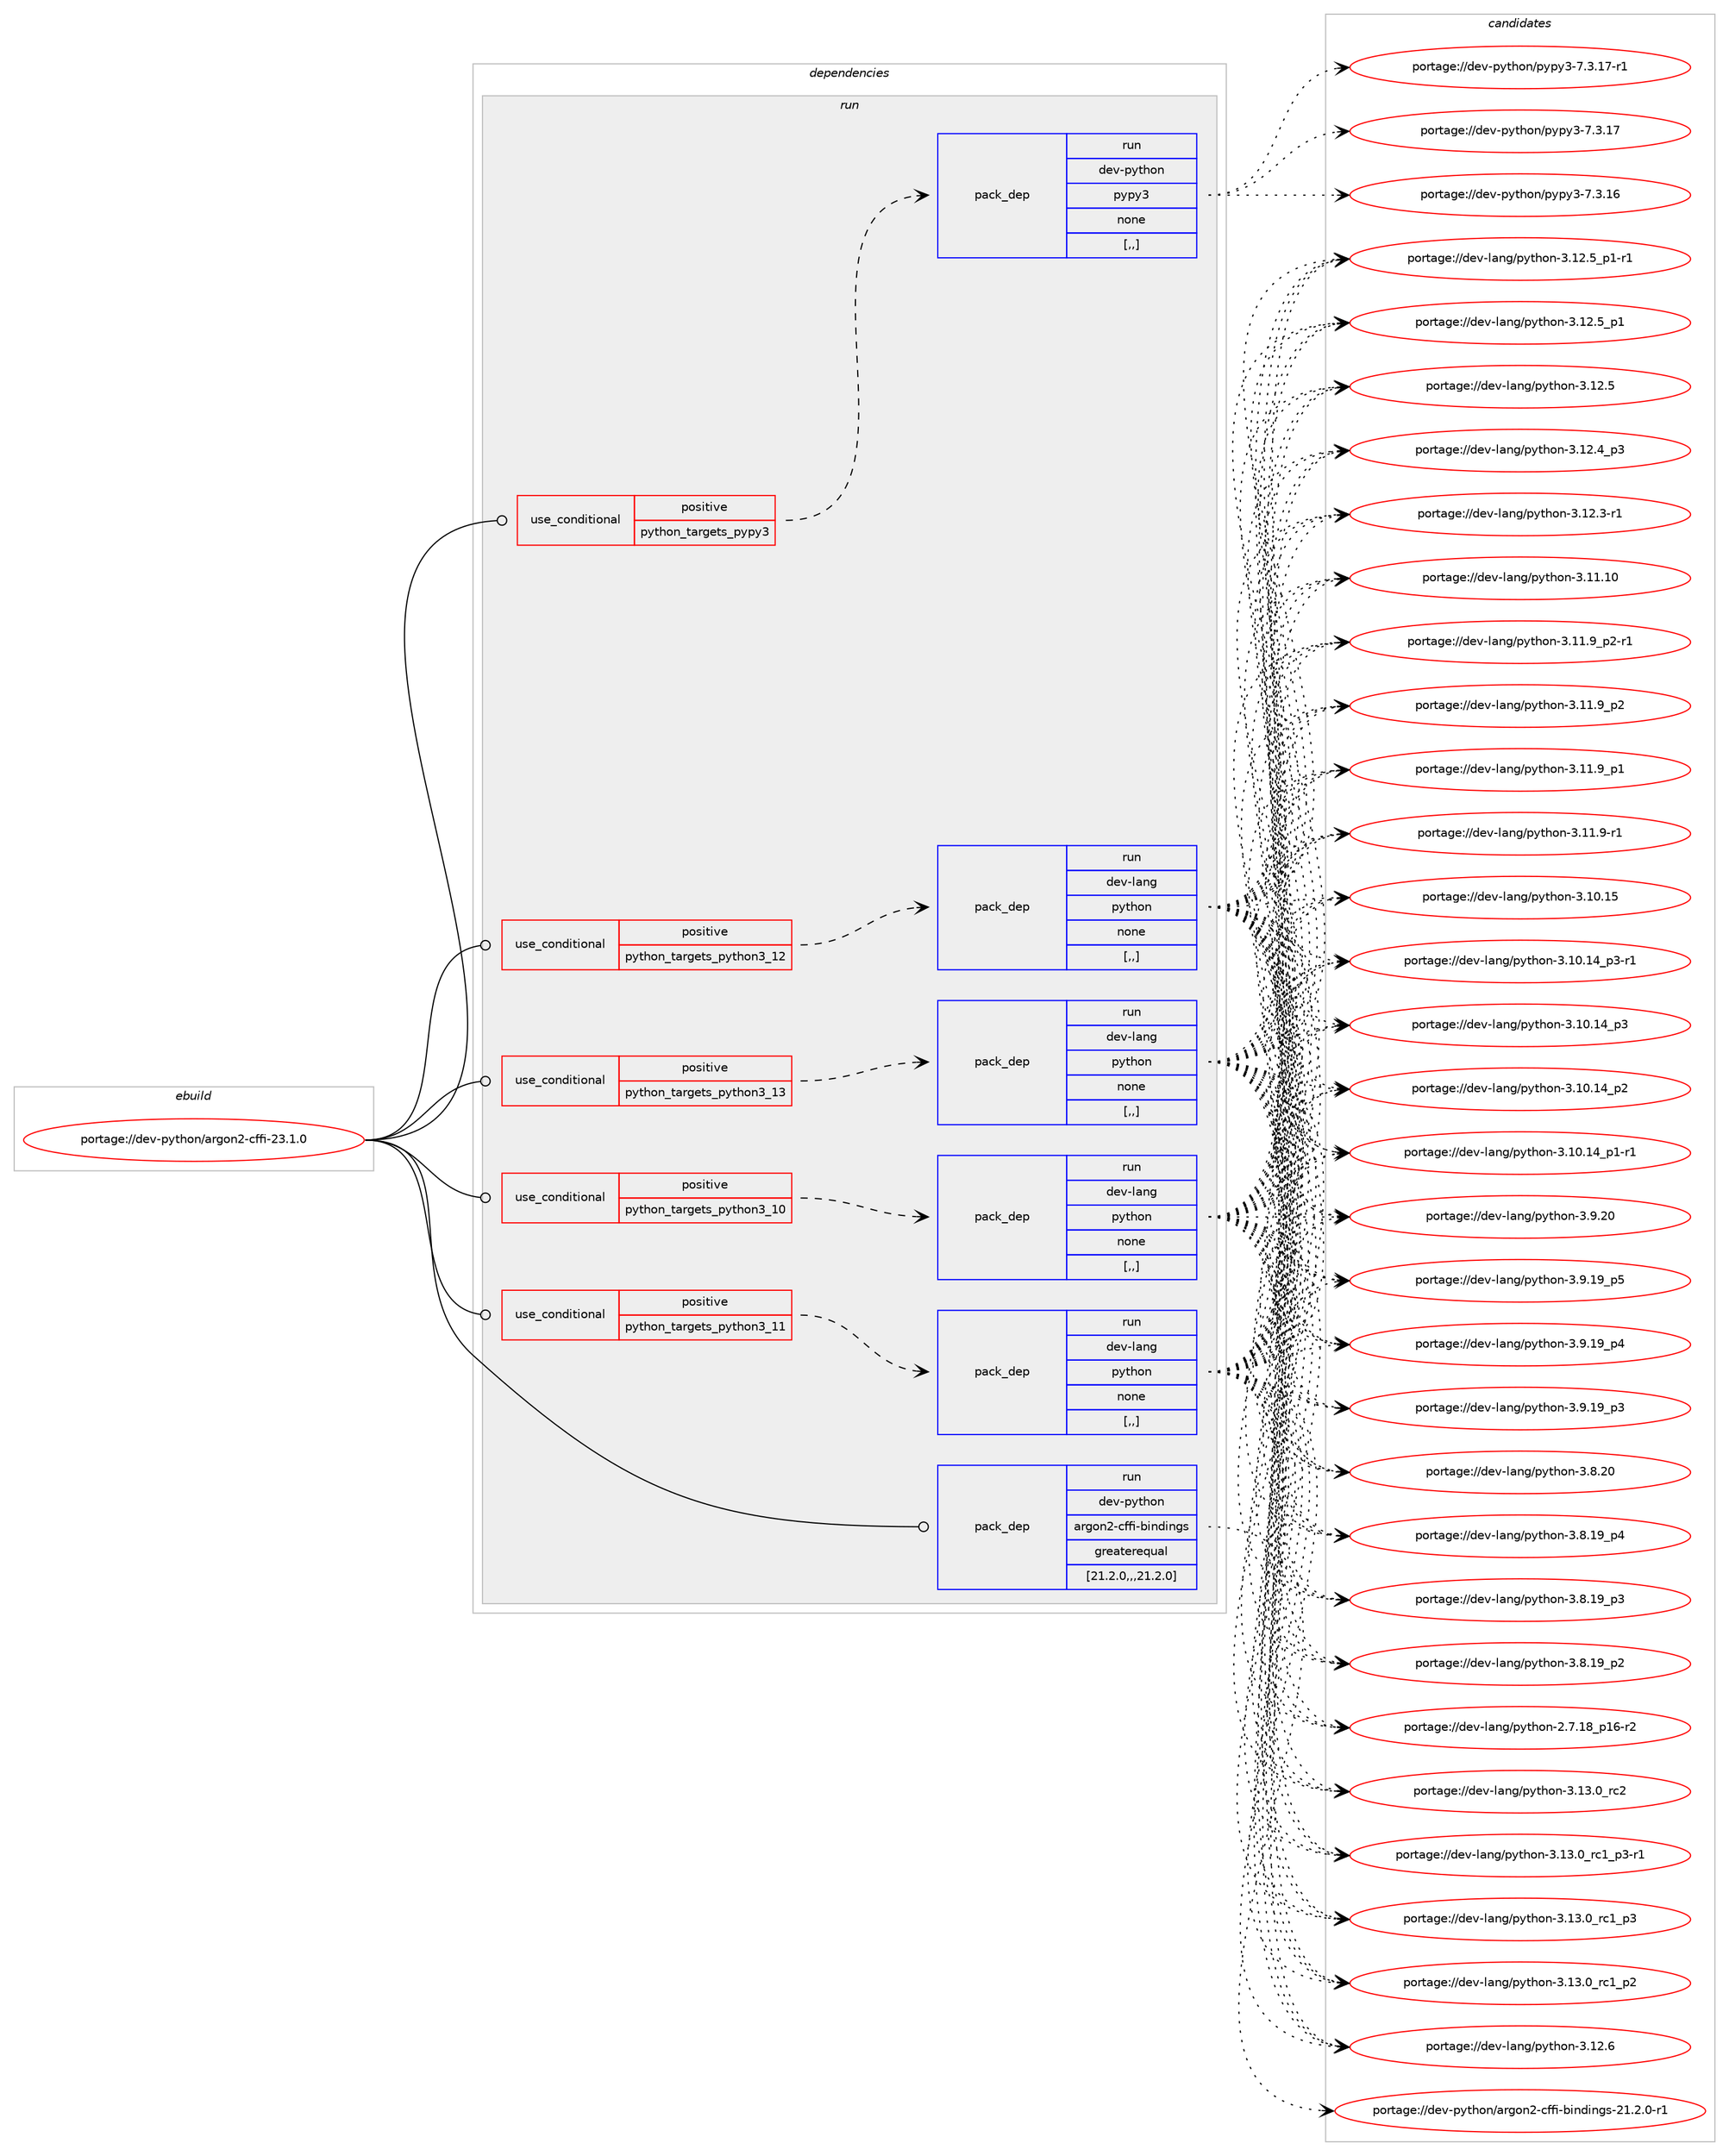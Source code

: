 digraph prolog {

# *************
# Graph options
# *************

newrank=true;
concentrate=true;
compound=true;
graph [rankdir=LR,fontname=Helvetica,fontsize=10,ranksep=1.5];#, ranksep=2.5, nodesep=0.2];
edge  [arrowhead=vee];
node  [fontname=Helvetica,fontsize=10];

# **********
# The ebuild
# **********

subgraph cluster_leftcol {
color=gray;
label=<<i>ebuild</i>>;
id [label="portage://dev-python/argon2-cffi-23.1.0", color=red, width=4, href="../dev-python/argon2-cffi-23.1.0.svg"];
}

# ****************
# The dependencies
# ****************

subgraph cluster_midcol {
color=gray;
label=<<i>dependencies</i>>;
subgraph cluster_compile {
fillcolor="#eeeeee";
style=filled;
label=<<i>compile</i>>;
}
subgraph cluster_compileandrun {
fillcolor="#eeeeee";
style=filled;
label=<<i>compile and run</i>>;
}
subgraph cluster_run {
fillcolor="#eeeeee";
style=filled;
label=<<i>run</i>>;
subgraph cond161227 {
dependency636284 [label=<<TABLE BORDER="0" CELLBORDER="1" CELLSPACING="0" CELLPADDING="4"><TR><TD ROWSPAN="3" CELLPADDING="10">use_conditional</TD></TR><TR><TD>positive</TD></TR><TR><TD>python_targets_pypy3</TD></TR></TABLE>>, shape=none, color=red];
subgraph pack470243 {
dependency636285 [label=<<TABLE BORDER="0" CELLBORDER="1" CELLSPACING="0" CELLPADDING="4" WIDTH="220"><TR><TD ROWSPAN="6" CELLPADDING="30">pack_dep</TD></TR><TR><TD WIDTH="110">run</TD></TR><TR><TD>dev-python</TD></TR><TR><TD>pypy3</TD></TR><TR><TD>none</TD></TR><TR><TD>[,,]</TD></TR></TABLE>>, shape=none, color=blue];
}
dependency636284:e -> dependency636285:w [weight=20,style="dashed",arrowhead="vee"];
}
id:e -> dependency636284:w [weight=20,style="solid",arrowhead="odot"];
subgraph cond161228 {
dependency636286 [label=<<TABLE BORDER="0" CELLBORDER="1" CELLSPACING="0" CELLPADDING="4"><TR><TD ROWSPAN="3" CELLPADDING="10">use_conditional</TD></TR><TR><TD>positive</TD></TR><TR><TD>python_targets_python3_10</TD></TR></TABLE>>, shape=none, color=red];
subgraph pack470244 {
dependency636287 [label=<<TABLE BORDER="0" CELLBORDER="1" CELLSPACING="0" CELLPADDING="4" WIDTH="220"><TR><TD ROWSPAN="6" CELLPADDING="30">pack_dep</TD></TR><TR><TD WIDTH="110">run</TD></TR><TR><TD>dev-lang</TD></TR><TR><TD>python</TD></TR><TR><TD>none</TD></TR><TR><TD>[,,]</TD></TR></TABLE>>, shape=none, color=blue];
}
dependency636286:e -> dependency636287:w [weight=20,style="dashed",arrowhead="vee"];
}
id:e -> dependency636286:w [weight=20,style="solid",arrowhead="odot"];
subgraph cond161229 {
dependency636288 [label=<<TABLE BORDER="0" CELLBORDER="1" CELLSPACING="0" CELLPADDING="4"><TR><TD ROWSPAN="3" CELLPADDING="10">use_conditional</TD></TR><TR><TD>positive</TD></TR><TR><TD>python_targets_python3_11</TD></TR></TABLE>>, shape=none, color=red];
subgraph pack470245 {
dependency636289 [label=<<TABLE BORDER="0" CELLBORDER="1" CELLSPACING="0" CELLPADDING="4" WIDTH="220"><TR><TD ROWSPAN="6" CELLPADDING="30">pack_dep</TD></TR><TR><TD WIDTH="110">run</TD></TR><TR><TD>dev-lang</TD></TR><TR><TD>python</TD></TR><TR><TD>none</TD></TR><TR><TD>[,,]</TD></TR></TABLE>>, shape=none, color=blue];
}
dependency636288:e -> dependency636289:w [weight=20,style="dashed",arrowhead="vee"];
}
id:e -> dependency636288:w [weight=20,style="solid",arrowhead="odot"];
subgraph cond161230 {
dependency636290 [label=<<TABLE BORDER="0" CELLBORDER="1" CELLSPACING="0" CELLPADDING="4"><TR><TD ROWSPAN="3" CELLPADDING="10">use_conditional</TD></TR><TR><TD>positive</TD></TR><TR><TD>python_targets_python3_12</TD></TR></TABLE>>, shape=none, color=red];
subgraph pack470246 {
dependency636291 [label=<<TABLE BORDER="0" CELLBORDER="1" CELLSPACING="0" CELLPADDING="4" WIDTH="220"><TR><TD ROWSPAN="6" CELLPADDING="30">pack_dep</TD></TR><TR><TD WIDTH="110">run</TD></TR><TR><TD>dev-lang</TD></TR><TR><TD>python</TD></TR><TR><TD>none</TD></TR><TR><TD>[,,]</TD></TR></TABLE>>, shape=none, color=blue];
}
dependency636290:e -> dependency636291:w [weight=20,style="dashed",arrowhead="vee"];
}
id:e -> dependency636290:w [weight=20,style="solid",arrowhead="odot"];
subgraph cond161231 {
dependency636292 [label=<<TABLE BORDER="0" CELLBORDER="1" CELLSPACING="0" CELLPADDING="4"><TR><TD ROWSPAN="3" CELLPADDING="10">use_conditional</TD></TR><TR><TD>positive</TD></TR><TR><TD>python_targets_python3_13</TD></TR></TABLE>>, shape=none, color=red];
subgraph pack470247 {
dependency636293 [label=<<TABLE BORDER="0" CELLBORDER="1" CELLSPACING="0" CELLPADDING="4" WIDTH="220"><TR><TD ROWSPAN="6" CELLPADDING="30">pack_dep</TD></TR><TR><TD WIDTH="110">run</TD></TR><TR><TD>dev-lang</TD></TR><TR><TD>python</TD></TR><TR><TD>none</TD></TR><TR><TD>[,,]</TD></TR></TABLE>>, shape=none, color=blue];
}
dependency636292:e -> dependency636293:w [weight=20,style="dashed",arrowhead="vee"];
}
id:e -> dependency636292:w [weight=20,style="solid",arrowhead="odot"];
subgraph pack470248 {
dependency636294 [label=<<TABLE BORDER="0" CELLBORDER="1" CELLSPACING="0" CELLPADDING="4" WIDTH="220"><TR><TD ROWSPAN="6" CELLPADDING="30">pack_dep</TD></TR><TR><TD WIDTH="110">run</TD></TR><TR><TD>dev-python</TD></TR><TR><TD>argon2-cffi-bindings</TD></TR><TR><TD>greaterequal</TD></TR><TR><TD>[21.2.0,,,21.2.0]</TD></TR></TABLE>>, shape=none, color=blue];
}
id:e -> dependency636294:w [weight=20,style="solid",arrowhead="odot"];
}
}

# **************
# The candidates
# **************

subgraph cluster_choices {
rank=same;
color=gray;
label=<<i>candidates</i>>;

subgraph choice470243 {
color=black;
nodesep=1;
choice100101118451121211161041111104711212111212151455546514649554511449 [label="portage://dev-python/pypy3-7.3.17-r1", color=red, width=4,href="../dev-python/pypy3-7.3.17-r1.svg"];
choice10010111845112121116104111110471121211121215145554651464955 [label="portage://dev-python/pypy3-7.3.17", color=red, width=4,href="../dev-python/pypy3-7.3.17.svg"];
choice10010111845112121116104111110471121211121215145554651464954 [label="portage://dev-python/pypy3-7.3.16", color=red, width=4,href="../dev-python/pypy3-7.3.16.svg"];
dependency636285:e -> choice100101118451121211161041111104711212111212151455546514649554511449:w [style=dotted,weight="100"];
dependency636285:e -> choice10010111845112121116104111110471121211121215145554651464955:w [style=dotted,weight="100"];
dependency636285:e -> choice10010111845112121116104111110471121211121215145554651464954:w [style=dotted,weight="100"];
}
subgraph choice470244 {
color=black;
nodesep=1;
choice10010111845108971101034711212111610411111045514649514648951149950 [label="portage://dev-lang/python-3.13.0_rc2", color=red, width=4,href="../dev-lang/python-3.13.0_rc2.svg"];
choice1001011184510897110103471121211161041111104551464951464895114994995112514511449 [label="portage://dev-lang/python-3.13.0_rc1_p3-r1", color=red, width=4,href="../dev-lang/python-3.13.0_rc1_p3-r1.svg"];
choice100101118451089711010347112121116104111110455146495146489511499499511251 [label="portage://dev-lang/python-3.13.0_rc1_p3", color=red, width=4,href="../dev-lang/python-3.13.0_rc1_p3.svg"];
choice100101118451089711010347112121116104111110455146495146489511499499511250 [label="portage://dev-lang/python-3.13.0_rc1_p2", color=red, width=4,href="../dev-lang/python-3.13.0_rc1_p2.svg"];
choice10010111845108971101034711212111610411111045514649504654 [label="portage://dev-lang/python-3.12.6", color=red, width=4,href="../dev-lang/python-3.12.6.svg"];
choice1001011184510897110103471121211161041111104551464950465395112494511449 [label="portage://dev-lang/python-3.12.5_p1-r1", color=red, width=4,href="../dev-lang/python-3.12.5_p1-r1.svg"];
choice100101118451089711010347112121116104111110455146495046539511249 [label="portage://dev-lang/python-3.12.5_p1", color=red, width=4,href="../dev-lang/python-3.12.5_p1.svg"];
choice10010111845108971101034711212111610411111045514649504653 [label="portage://dev-lang/python-3.12.5", color=red, width=4,href="../dev-lang/python-3.12.5.svg"];
choice100101118451089711010347112121116104111110455146495046529511251 [label="portage://dev-lang/python-3.12.4_p3", color=red, width=4,href="../dev-lang/python-3.12.4_p3.svg"];
choice100101118451089711010347112121116104111110455146495046514511449 [label="portage://dev-lang/python-3.12.3-r1", color=red, width=4,href="../dev-lang/python-3.12.3-r1.svg"];
choice1001011184510897110103471121211161041111104551464949464948 [label="portage://dev-lang/python-3.11.10", color=red, width=4,href="../dev-lang/python-3.11.10.svg"];
choice1001011184510897110103471121211161041111104551464949465795112504511449 [label="portage://dev-lang/python-3.11.9_p2-r1", color=red, width=4,href="../dev-lang/python-3.11.9_p2-r1.svg"];
choice100101118451089711010347112121116104111110455146494946579511250 [label="portage://dev-lang/python-3.11.9_p2", color=red, width=4,href="../dev-lang/python-3.11.9_p2.svg"];
choice100101118451089711010347112121116104111110455146494946579511249 [label="portage://dev-lang/python-3.11.9_p1", color=red, width=4,href="../dev-lang/python-3.11.9_p1.svg"];
choice100101118451089711010347112121116104111110455146494946574511449 [label="portage://dev-lang/python-3.11.9-r1", color=red, width=4,href="../dev-lang/python-3.11.9-r1.svg"];
choice1001011184510897110103471121211161041111104551464948464953 [label="portage://dev-lang/python-3.10.15", color=red, width=4,href="../dev-lang/python-3.10.15.svg"];
choice100101118451089711010347112121116104111110455146494846495295112514511449 [label="portage://dev-lang/python-3.10.14_p3-r1", color=red, width=4,href="../dev-lang/python-3.10.14_p3-r1.svg"];
choice10010111845108971101034711212111610411111045514649484649529511251 [label="portage://dev-lang/python-3.10.14_p3", color=red, width=4,href="../dev-lang/python-3.10.14_p3.svg"];
choice10010111845108971101034711212111610411111045514649484649529511250 [label="portage://dev-lang/python-3.10.14_p2", color=red, width=4,href="../dev-lang/python-3.10.14_p2.svg"];
choice100101118451089711010347112121116104111110455146494846495295112494511449 [label="portage://dev-lang/python-3.10.14_p1-r1", color=red, width=4,href="../dev-lang/python-3.10.14_p1-r1.svg"];
choice10010111845108971101034711212111610411111045514657465048 [label="portage://dev-lang/python-3.9.20", color=red, width=4,href="../dev-lang/python-3.9.20.svg"];
choice100101118451089711010347112121116104111110455146574649579511253 [label="portage://dev-lang/python-3.9.19_p5", color=red, width=4,href="../dev-lang/python-3.9.19_p5.svg"];
choice100101118451089711010347112121116104111110455146574649579511252 [label="portage://dev-lang/python-3.9.19_p4", color=red, width=4,href="../dev-lang/python-3.9.19_p4.svg"];
choice100101118451089711010347112121116104111110455146574649579511251 [label="portage://dev-lang/python-3.9.19_p3", color=red, width=4,href="../dev-lang/python-3.9.19_p3.svg"];
choice10010111845108971101034711212111610411111045514656465048 [label="portage://dev-lang/python-3.8.20", color=red, width=4,href="../dev-lang/python-3.8.20.svg"];
choice100101118451089711010347112121116104111110455146564649579511252 [label="portage://dev-lang/python-3.8.19_p4", color=red, width=4,href="../dev-lang/python-3.8.19_p4.svg"];
choice100101118451089711010347112121116104111110455146564649579511251 [label="portage://dev-lang/python-3.8.19_p3", color=red, width=4,href="../dev-lang/python-3.8.19_p3.svg"];
choice100101118451089711010347112121116104111110455146564649579511250 [label="portage://dev-lang/python-3.8.19_p2", color=red, width=4,href="../dev-lang/python-3.8.19_p2.svg"];
choice100101118451089711010347112121116104111110455046554649569511249544511450 [label="portage://dev-lang/python-2.7.18_p16-r2", color=red, width=4,href="../dev-lang/python-2.7.18_p16-r2.svg"];
dependency636287:e -> choice10010111845108971101034711212111610411111045514649514648951149950:w [style=dotted,weight="100"];
dependency636287:e -> choice1001011184510897110103471121211161041111104551464951464895114994995112514511449:w [style=dotted,weight="100"];
dependency636287:e -> choice100101118451089711010347112121116104111110455146495146489511499499511251:w [style=dotted,weight="100"];
dependency636287:e -> choice100101118451089711010347112121116104111110455146495146489511499499511250:w [style=dotted,weight="100"];
dependency636287:e -> choice10010111845108971101034711212111610411111045514649504654:w [style=dotted,weight="100"];
dependency636287:e -> choice1001011184510897110103471121211161041111104551464950465395112494511449:w [style=dotted,weight="100"];
dependency636287:e -> choice100101118451089711010347112121116104111110455146495046539511249:w [style=dotted,weight="100"];
dependency636287:e -> choice10010111845108971101034711212111610411111045514649504653:w [style=dotted,weight="100"];
dependency636287:e -> choice100101118451089711010347112121116104111110455146495046529511251:w [style=dotted,weight="100"];
dependency636287:e -> choice100101118451089711010347112121116104111110455146495046514511449:w [style=dotted,weight="100"];
dependency636287:e -> choice1001011184510897110103471121211161041111104551464949464948:w [style=dotted,weight="100"];
dependency636287:e -> choice1001011184510897110103471121211161041111104551464949465795112504511449:w [style=dotted,weight="100"];
dependency636287:e -> choice100101118451089711010347112121116104111110455146494946579511250:w [style=dotted,weight="100"];
dependency636287:e -> choice100101118451089711010347112121116104111110455146494946579511249:w [style=dotted,weight="100"];
dependency636287:e -> choice100101118451089711010347112121116104111110455146494946574511449:w [style=dotted,weight="100"];
dependency636287:e -> choice1001011184510897110103471121211161041111104551464948464953:w [style=dotted,weight="100"];
dependency636287:e -> choice100101118451089711010347112121116104111110455146494846495295112514511449:w [style=dotted,weight="100"];
dependency636287:e -> choice10010111845108971101034711212111610411111045514649484649529511251:w [style=dotted,weight="100"];
dependency636287:e -> choice10010111845108971101034711212111610411111045514649484649529511250:w [style=dotted,weight="100"];
dependency636287:e -> choice100101118451089711010347112121116104111110455146494846495295112494511449:w [style=dotted,weight="100"];
dependency636287:e -> choice10010111845108971101034711212111610411111045514657465048:w [style=dotted,weight="100"];
dependency636287:e -> choice100101118451089711010347112121116104111110455146574649579511253:w [style=dotted,weight="100"];
dependency636287:e -> choice100101118451089711010347112121116104111110455146574649579511252:w [style=dotted,weight="100"];
dependency636287:e -> choice100101118451089711010347112121116104111110455146574649579511251:w [style=dotted,weight="100"];
dependency636287:e -> choice10010111845108971101034711212111610411111045514656465048:w [style=dotted,weight="100"];
dependency636287:e -> choice100101118451089711010347112121116104111110455146564649579511252:w [style=dotted,weight="100"];
dependency636287:e -> choice100101118451089711010347112121116104111110455146564649579511251:w [style=dotted,weight="100"];
dependency636287:e -> choice100101118451089711010347112121116104111110455146564649579511250:w [style=dotted,weight="100"];
dependency636287:e -> choice100101118451089711010347112121116104111110455046554649569511249544511450:w [style=dotted,weight="100"];
}
subgraph choice470245 {
color=black;
nodesep=1;
choice10010111845108971101034711212111610411111045514649514648951149950 [label="portage://dev-lang/python-3.13.0_rc2", color=red, width=4,href="../dev-lang/python-3.13.0_rc2.svg"];
choice1001011184510897110103471121211161041111104551464951464895114994995112514511449 [label="portage://dev-lang/python-3.13.0_rc1_p3-r1", color=red, width=4,href="../dev-lang/python-3.13.0_rc1_p3-r1.svg"];
choice100101118451089711010347112121116104111110455146495146489511499499511251 [label="portage://dev-lang/python-3.13.0_rc1_p3", color=red, width=4,href="../dev-lang/python-3.13.0_rc1_p3.svg"];
choice100101118451089711010347112121116104111110455146495146489511499499511250 [label="portage://dev-lang/python-3.13.0_rc1_p2", color=red, width=4,href="../dev-lang/python-3.13.0_rc1_p2.svg"];
choice10010111845108971101034711212111610411111045514649504654 [label="portage://dev-lang/python-3.12.6", color=red, width=4,href="../dev-lang/python-3.12.6.svg"];
choice1001011184510897110103471121211161041111104551464950465395112494511449 [label="portage://dev-lang/python-3.12.5_p1-r1", color=red, width=4,href="../dev-lang/python-3.12.5_p1-r1.svg"];
choice100101118451089711010347112121116104111110455146495046539511249 [label="portage://dev-lang/python-3.12.5_p1", color=red, width=4,href="../dev-lang/python-3.12.5_p1.svg"];
choice10010111845108971101034711212111610411111045514649504653 [label="portage://dev-lang/python-3.12.5", color=red, width=4,href="../dev-lang/python-3.12.5.svg"];
choice100101118451089711010347112121116104111110455146495046529511251 [label="portage://dev-lang/python-3.12.4_p3", color=red, width=4,href="../dev-lang/python-3.12.4_p3.svg"];
choice100101118451089711010347112121116104111110455146495046514511449 [label="portage://dev-lang/python-3.12.3-r1", color=red, width=4,href="../dev-lang/python-3.12.3-r1.svg"];
choice1001011184510897110103471121211161041111104551464949464948 [label="portage://dev-lang/python-3.11.10", color=red, width=4,href="../dev-lang/python-3.11.10.svg"];
choice1001011184510897110103471121211161041111104551464949465795112504511449 [label="portage://dev-lang/python-3.11.9_p2-r1", color=red, width=4,href="../dev-lang/python-3.11.9_p2-r1.svg"];
choice100101118451089711010347112121116104111110455146494946579511250 [label="portage://dev-lang/python-3.11.9_p2", color=red, width=4,href="../dev-lang/python-3.11.9_p2.svg"];
choice100101118451089711010347112121116104111110455146494946579511249 [label="portage://dev-lang/python-3.11.9_p1", color=red, width=4,href="../dev-lang/python-3.11.9_p1.svg"];
choice100101118451089711010347112121116104111110455146494946574511449 [label="portage://dev-lang/python-3.11.9-r1", color=red, width=4,href="../dev-lang/python-3.11.9-r1.svg"];
choice1001011184510897110103471121211161041111104551464948464953 [label="portage://dev-lang/python-3.10.15", color=red, width=4,href="../dev-lang/python-3.10.15.svg"];
choice100101118451089711010347112121116104111110455146494846495295112514511449 [label="portage://dev-lang/python-3.10.14_p3-r1", color=red, width=4,href="../dev-lang/python-3.10.14_p3-r1.svg"];
choice10010111845108971101034711212111610411111045514649484649529511251 [label="portage://dev-lang/python-3.10.14_p3", color=red, width=4,href="../dev-lang/python-3.10.14_p3.svg"];
choice10010111845108971101034711212111610411111045514649484649529511250 [label="portage://dev-lang/python-3.10.14_p2", color=red, width=4,href="../dev-lang/python-3.10.14_p2.svg"];
choice100101118451089711010347112121116104111110455146494846495295112494511449 [label="portage://dev-lang/python-3.10.14_p1-r1", color=red, width=4,href="../dev-lang/python-3.10.14_p1-r1.svg"];
choice10010111845108971101034711212111610411111045514657465048 [label="portage://dev-lang/python-3.9.20", color=red, width=4,href="../dev-lang/python-3.9.20.svg"];
choice100101118451089711010347112121116104111110455146574649579511253 [label="portage://dev-lang/python-3.9.19_p5", color=red, width=4,href="../dev-lang/python-3.9.19_p5.svg"];
choice100101118451089711010347112121116104111110455146574649579511252 [label="portage://dev-lang/python-3.9.19_p4", color=red, width=4,href="../dev-lang/python-3.9.19_p4.svg"];
choice100101118451089711010347112121116104111110455146574649579511251 [label="portage://dev-lang/python-3.9.19_p3", color=red, width=4,href="../dev-lang/python-3.9.19_p3.svg"];
choice10010111845108971101034711212111610411111045514656465048 [label="portage://dev-lang/python-3.8.20", color=red, width=4,href="../dev-lang/python-3.8.20.svg"];
choice100101118451089711010347112121116104111110455146564649579511252 [label="portage://dev-lang/python-3.8.19_p4", color=red, width=4,href="../dev-lang/python-3.8.19_p4.svg"];
choice100101118451089711010347112121116104111110455146564649579511251 [label="portage://dev-lang/python-3.8.19_p3", color=red, width=4,href="../dev-lang/python-3.8.19_p3.svg"];
choice100101118451089711010347112121116104111110455146564649579511250 [label="portage://dev-lang/python-3.8.19_p2", color=red, width=4,href="../dev-lang/python-3.8.19_p2.svg"];
choice100101118451089711010347112121116104111110455046554649569511249544511450 [label="portage://dev-lang/python-2.7.18_p16-r2", color=red, width=4,href="../dev-lang/python-2.7.18_p16-r2.svg"];
dependency636289:e -> choice10010111845108971101034711212111610411111045514649514648951149950:w [style=dotted,weight="100"];
dependency636289:e -> choice1001011184510897110103471121211161041111104551464951464895114994995112514511449:w [style=dotted,weight="100"];
dependency636289:e -> choice100101118451089711010347112121116104111110455146495146489511499499511251:w [style=dotted,weight="100"];
dependency636289:e -> choice100101118451089711010347112121116104111110455146495146489511499499511250:w [style=dotted,weight="100"];
dependency636289:e -> choice10010111845108971101034711212111610411111045514649504654:w [style=dotted,weight="100"];
dependency636289:e -> choice1001011184510897110103471121211161041111104551464950465395112494511449:w [style=dotted,weight="100"];
dependency636289:e -> choice100101118451089711010347112121116104111110455146495046539511249:w [style=dotted,weight="100"];
dependency636289:e -> choice10010111845108971101034711212111610411111045514649504653:w [style=dotted,weight="100"];
dependency636289:e -> choice100101118451089711010347112121116104111110455146495046529511251:w [style=dotted,weight="100"];
dependency636289:e -> choice100101118451089711010347112121116104111110455146495046514511449:w [style=dotted,weight="100"];
dependency636289:e -> choice1001011184510897110103471121211161041111104551464949464948:w [style=dotted,weight="100"];
dependency636289:e -> choice1001011184510897110103471121211161041111104551464949465795112504511449:w [style=dotted,weight="100"];
dependency636289:e -> choice100101118451089711010347112121116104111110455146494946579511250:w [style=dotted,weight="100"];
dependency636289:e -> choice100101118451089711010347112121116104111110455146494946579511249:w [style=dotted,weight="100"];
dependency636289:e -> choice100101118451089711010347112121116104111110455146494946574511449:w [style=dotted,weight="100"];
dependency636289:e -> choice1001011184510897110103471121211161041111104551464948464953:w [style=dotted,weight="100"];
dependency636289:e -> choice100101118451089711010347112121116104111110455146494846495295112514511449:w [style=dotted,weight="100"];
dependency636289:e -> choice10010111845108971101034711212111610411111045514649484649529511251:w [style=dotted,weight="100"];
dependency636289:e -> choice10010111845108971101034711212111610411111045514649484649529511250:w [style=dotted,weight="100"];
dependency636289:e -> choice100101118451089711010347112121116104111110455146494846495295112494511449:w [style=dotted,weight="100"];
dependency636289:e -> choice10010111845108971101034711212111610411111045514657465048:w [style=dotted,weight="100"];
dependency636289:e -> choice100101118451089711010347112121116104111110455146574649579511253:w [style=dotted,weight="100"];
dependency636289:e -> choice100101118451089711010347112121116104111110455146574649579511252:w [style=dotted,weight="100"];
dependency636289:e -> choice100101118451089711010347112121116104111110455146574649579511251:w [style=dotted,weight="100"];
dependency636289:e -> choice10010111845108971101034711212111610411111045514656465048:w [style=dotted,weight="100"];
dependency636289:e -> choice100101118451089711010347112121116104111110455146564649579511252:w [style=dotted,weight="100"];
dependency636289:e -> choice100101118451089711010347112121116104111110455146564649579511251:w [style=dotted,weight="100"];
dependency636289:e -> choice100101118451089711010347112121116104111110455146564649579511250:w [style=dotted,weight="100"];
dependency636289:e -> choice100101118451089711010347112121116104111110455046554649569511249544511450:w [style=dotted,weight="100"];
}
subgraph choice470246 {
color=black;
nodesep=1;
choice10010111845108971101034711212111610411111045514649514648951149950 [label="portage://dev-lang/python-3.13.0_rc2", color=red, width=4,href="../dev-lang/python-3.13.0_rc2.svg"];
choice1001011184510897110103471121211161041111104551464951464895114994995112514511449 [label="portage://dev-lang/python-3.13.0_rc1_p3-r1", color=red, width=4,href="../dev-lang/python-3.13.0_rc1_p3-r1.svg"];
choice100101118451089711010347112121116104111110455146495146489511499499511251 [label="portage://dev-lang/python-3.13.0_rc1_p3", color=red, width=4,href="../dev-lang/python-3.13.0_rc1_p3.svg"];
choice100101118451089711010347112121116104111110455146495146489511499499511250 [label="portage://dev-lang/python-3.13.0_rc1_p2", color=red, width=4,href="../dev-lang/python-3.13.0_rc1_p2.svg"];
choice10010111845108971101034711212111610411111045514649504654 [label="portage://dev-lang/python-3.12.6", color=red, width=4,href="../dev-lang/python-3.12.6.svg"];
choice1001011184510897110103471121211161041111104551464950465395112494511449 [label="portage://dev-lang/python-3.12.5_p1-r1", color=red, width=4,href="../dev-lang/python-3.12.5_p1-r1.svg"];
choice100101118451089711010347112121116104111110455146495046539511249 [label="portage://dev-lang/python-3.12.5_p1", color=red, width=4,href="../dev-lang/python-3.12.5_p1.svg"];
choice10010111845108971101034711212111610411111045514649504653 [label="portage://dev-lang/python-3.12.5", color=red, width=4,href="../dev-lang/python-3.12.5.svg"];
choice100101118451089711010347112121116104111110455146495046529511251 [label="portage://dev-lang/python-3.12.4_p3", color=red, width=4,href="../dev-lang/python-3.12.4_p3.svg"];
choice100101118451089711010347112121116104111110455146495046514511449 [label="portage://dev-lang/python-3.12.3-r1", color=red, width=4,href="../dev-lang/python-3.12.3-r1.svg"];
choice1001011184510897110103471121211161041111104551464949464948 [label="portage://dev-lang/python-3.11.10", color=red, width=4,href="../dev-lang/python-3.11.10.svg"];
choice1001011184510897110103471121211161041111104551464949465795112504511449 [label="portage://dev-lang/python-3.11.9_p2-r1", color=red, width=4,href="../dev-lang/python-3.11.9_p2-r1.svg"];
choice100101118451089711010347112121116104111110455146494946579511250 [label="portage://dev-lang/python-3.11.9_p2", color=red, width=4,href="../dev-lang/python-3.11.9_p2.svg"];
choice100101118451089711010347112121116104111110455146494946579511249 [label="portage://dev-lang/python-3.11.9_p1", color=red, width=4,href="../dev-lang/python-3.11.9_p1.svg"];
choice100101118451089711010347112121116104111110455146494946574511449 [label="portage://dev-lang/python-3.11.9-r1", color=red, width=4,href="../dev-lang/python-3.11.9-r1.svg"];
choice1001011184510897110103471121211161041111104551464948464953 [label="portage://dev-lang/python-3.10.15", color=red, width=4,href="../dev-lang/python-3.10.15.svg"];
choice100101118451089711010347112121116104111110455146494846495295112514511449 [label="portage://dev-lang/python-3.10.14_p3-r1", color=red, width=4,href="../dev-lang/python-3.10.14_p3-r1.svg"];
choice10010111845108971101034711212111610411111045514649484649529511251 [label="portage://dev-lang/python-3.10.14_p3", color=red, width=4,href="../dev-lang/python-3.10.14_p3.svg"];
choice10010111845108971101034711212111610411111045514649484649529511250 [label="portage://dev-lang/python-3.10.14_p2", color=red, width=4,href="../dev-lang/python-3.10.14_p2.svg"];
choice100101118451089711010347112121116104111110455146494846495295112494511449 [label="portage://dev-lang/python-3.10.14_p1-r1", color=red, width=4,href="../dev-lang/python-3.10.14_p1-r1.svg"];
choice10010111845108971101034711212111610411111045514657465048 [label="portage://dev-lang/python-3.9.20", color=red, width=4,href="../dev-lang/python-3.9.20.svg"];
choice100101118451089711010347112121116104111110455146574649579511253 [label="portage://dev-lang/python-3.9.19_p5", color=red, width=4,href="../dev-lang/python-3.9.19_p5.svg"];
choice100101118451089711010347112121116104111110455146574649579511252 [label="portage://dev-lang/python-3.9.19_p4", color=red, width=4,href="../dev-lang/python-3.9.19_p4.svg"];
choice100101118451089711010347112121116104111110455146574649579511251 [label="portage://dev-lang/python-3.9.19_p3", color=red, width=4,href="../dev-lang/python-3.9.19_p3.svg"];
choice10010111845108971101034711212111610411111045514656465048 [label="portage://dev-lang/python-3.8.20", color=red, width=4,href="../dev-lang/python-3.8.20.svg"];
choice100101118451089711010347112121116104111110455146564649579511252 [label="portage://dev-lang/python-3.8.19_p4", color=red, width=4,href="../dev-lang/python-3.8.19_p4.svg"];
choice100101118451089711010347112121116104111110455146564649579511251 [label="portage://dev-lang/python-3.8.19_p3", color=red, width=4,href="../dev-lang/python-3.8.19_p3.svg"];
choice100101118451089711010347112121116104111110455146564649579511250 [label="portage://dev-lang/python-3.8.19_p2", color=red, width=4,href="../dev-lang/python-3.8.19_p2.svg"];
choice100101118451089711010347112121116104111110455046554649569511249544511450 [label="portage://dev-lang/python-2.7.18_p16-r2", color=red, width=4,href="../dev-lang/python-2.7.18_p16-r2.svg"];
dependency636291:e -> choice10010111845108971101034711212111610411111045514649514648951149950:w [style=dotted,weight="100"];
dependency636291:e -> choice1001011184510897110103471121211161041111104551464951464895114994995112514511449:w [style=dotted,weight="100"];
dependency636291:e -> choice100101118451089711010347112121116104111110455146495146489511499499511251:w [style=dotted,weight="100"];
dependency636291:e -> choice100101118451089711010347112121116104111110455146495146489511499499511250:w [style=dotted,weight="100"];
dependency636291:e -> choice10010111845108971101034711212111610411111045514649504654:w [style=dotted,weight="100"];
dependency636291:e -> choice1001011184510897110103471121211161041111104551464950465395112494511449:w [style=dotted,weight="100"];
dependency636291:e -> choice100101118451089711010347112121116104111110455146495046539511249:w [style=dotted,weight="100"];
dependency636291:e -> choice10010111845108971101034711212111610411111045514649504653:w [style=dotted,weight="100"];
dependency636291:e -> choice100101118451089711010347112121116104111110455146495046529511251:w [style=dotted,weight="100"];
dependency636291:e -> choice100101118451089711010347112121116104111110455146495046514511449:w [style=dotted,weight="100"];
dependency636291:e -> choice1001011184510897110103471121211161041111104551464949464948:w [style=dotted,weight="100"];
dependency636291:e -> choice1001011184510897110103471121211161041111104551464949465795112504511449:w [style=dotted,weight="100"];
dependency636291:e -> choice100101118451089711010347112121116104111110455146494946579511250:w [style=dotted,weight="100"];
dependency636291:e -> choice100101118451089711010347112121116104111110455146494946579511249:w [style=dotted,weight="100"];
dependency636291:e -> choice100101118451089711010347112121116104111110455146494946574511449:w [style=dotted,weight="100"];
dependency636291:e -> choice1001011184510897110103471121211161041111104551464948464953:w [style=dotted,weight="100"];
dependency636291:e -> choice100101118451089711010347112121116104111110455146494846495295112514511449:w [style=dotted,weight="100"];
dependency636291:e -> choice10010111845108971101034711212111610411111045514649484649529511251:w [style=dotted,weight="100"];
dependency636291:e -> choice10010111845108971101034711212111610411111045514649484649529511250:w [style=dotted,weight="100"];
dependency636291:e -> choice100101118451089711010347112121116104111110455146494846495295112494511449:w [style=dotted,weight="100"];
dependency636291:e -> choice10010111845108971101034711212111610411111045514657465048:w [style=dotted,weight="100"];
dependency636291:e -> choice100101118451089711010347112121116104111110455146574649579511253:w [style=dotted,weight="100"];
dependency636291:e -> choice100101118451089711010347112121116104111110455146574649579511252:w [style=dotted,weight="100"];
dependency636291:e -> choice100101118451089711010347112121116104111110455146574649579511251:w [style=dotted,weight="100"];
dependency636291:e -> choice10010111845108971101034711212111610411111045514656465048:w [style=dotted,weight="100"];
dependency636291:e -> choice100101118451089711010347112121116104111110455146564649579511252:w [style=dotted,weight="100"];
dependency636291:e -> choice100101118451089711010347112121116104111110455146564649579511251:w [style=dotted,weight="100"];
dependency636291:e -> choice100101118451089711010347112121116104111110455146564649579511250:w [style=dotted,weight="100"];
dependency636291:e -> choice100101118451089711010347112121116104111110455046554649569511249544511450:w [style=dotted,weight="100"];
}
subgraph choice470247 {
color=black;
nodesep=1;
choice10010111845108971101034711212111610411111045514649514648951149950 [label="portage://dev-lang/python-3.13.0_rc2", color=red, width=4,href="../dev-lang/python-3.13.0_rc2.svg"];
choice1001011184510897110103471121211161041111104551464951464895114994995112514511449 [label="portage://dev-lang/python-3.13.0_rc1_p3-r1", color=red, width=4,href="../dev-lang/python-3.13.0_rc1_p3-r1.svg"];
choice100101118451089711010347112121116104111110455146495146489511499499511251 [label="portage://dev-lang/python-3.13.0_rc1_p3", color=red, width=4,href="../dev-lang/python-3.13.0_rc1_p3.svg"];
choice100101118451089711010347112121116104111110455146495146489511499499511250 [label="portage://dev-lang/python-3.13.0_rc1_p2", color=red, width=4,href="../dev-lang/python-3.13.0_rc1_p2.svg"];
choice10010111845108971101034711212111610411111045514649504654 [label="portage://dev-lang/python-3.12.6", color=red, width=4,href="../dev-lang/python-3.12.6.svg"];
choice1001011184510897110103471121211161041111104551464950465395112494511449 [label="portage://dev-lang/python-3.12.5_p1-r1", color=red, width=4,href="../dev-lang/python-3.12.5_p1-r1.svg"];
choice100101118451089711010347112121116104111110455146495046539511249 [label="portage://dev-lang/python-3.12.5_p1", color=red, width=4,href="../dev-lang/python-3.12.5_p1.svg"];
choice10010111845108971101034711212111610411111045514649504653 [label="portage://dev-lang/python-3.12.5", color=red, width=4,href="../dev-lang/python-3.12.5.svg"];
choice100101118451089711010347112121116104111110455146495046529511251 [label="portage://dev-lang/python-3.12.4_p3", color=red, width=4,href="../dev-lang/python-3.12.4_p3.svg"];
choice100101118451089711010347112121116104111110455146495046514511449 [label="portage://dev-lang/python-3.12.3-r1", color=red, width=4,href="../dev-lang/python-3.12.3-r1.svg"];
choice1001011184510897110103471121211161041111104551464949464948 [label="portage://dev-lang/python-3.11.10", color=red, width=4,href="../dev-lang/python-3.11.10.svg"];
choice1001011184510897110103471121211161041111104551464949465795112504511449 [label="portage://dev-lang/python-3.11.9_p2-r1", color=red, width=4,href="../dev-lang/python-3.11.9_p2-r1.svg"];
choice100101118451089711010347112121116104111110455146494946579511250 [label="portage://dev-lang/python-3.11.9_p2", color=red, width=4,href="../dev-lang/python-3.11.9_p2.svg"];
choice100101118451089711010347112121116104111110455146494946579511249 [label="portage://dev-lang/python-3.11.9_p1", color=red, width=4,href="../dev-lang/python-3.11.9_p1.svg"];
choice100101118451089711010347112121116104111110455146494946574511449 [label="portage://dev-lang/python-3.11.9-r1", color=red, width=4,href="../dev-lang/python-3.11.9-r1.svg"];
choice1001011184510897110103471121211161041111104551464948464953 [label="portage://dev-lang/python-3.10.15", color=red, width=4,href="../dev-lang/python-3.10.15.svg"];
choice100101118451089711010347112121116104111110455146494846495295112514511449 [label="portage://dev-lang/python-3.10.14_p3-r1", color=red, width=4,href="../dev-lang/python-3.10.14_p3-r1.svg"];
choice10010111845108971101034711212111610411111045514649484649529511251 [label="portage://dev-lang/python-3.10.14_p3", color=red, width=4,href="../dev-lang/python-3.10.14_p3.svg"];
choice10010111845108971101034711212111610411111045514649484649529511250 [label="portage://dev-lang/python-3.10.14_p2", color=red, width=4,href="../dev-lang/python-3.10.14_p2.svg"];
choice100101118451089711010347112121116104111110455146494846495295112494511449 [label="portage://dev-lang/python-3.10.14_p1-r1", color=red, width=4,href="../dev-lang/python-3.10.14_p1-r1.svg"];
choice10010111845108971101034711212111610411111045514657465048 [label="portage://dev-lang/python-3.9.20", color=red, width=4,href="../dev-lang/python-3.9.20.svg"];
choice100101118451089711010347112121116104111110455146574649579511253 [label="portage://dev-lang/python-3.9.19_p5", color=red, width=4,href="../dev-lang/python-3.9.19_p5.svg"];
choice100101118451089711010347112121116104111110455146574649579511252 [label="portage://dev-lang/python-3.9.19_p4", color=red, width=4,href="../dev-lang/python-3.9.19_p4.svg"];
choice100101118451089711010347112121116104111110455146574649579511251 [label="portage://dev-lang/python-3.9.19_p3", color=red, width=4,href="../dev-lang/python-3.9.19_p3.svg"];
choice10010111845108971101034711212111610411111045514656465048 [label="portage://dev-lang/python-3.8.20", color=red, width=4,href="../dev-lang/python-3.8.20.svg"];
choice100101118451089711010347112121116104111110455146564649579511252 [label="portage://dev-lang/python-3.8.19_p4", color=red, width=4,href="../dev-lang/python-3.8.19_p4.svg"];
choice100101118451089711010347112121116104111110455146564649579511251 [label="portage://dev-lang/python-3.8.19_p3", color=red, width=4,href="../dev-lang/python-3.8.19_p3.svg"];
choice100101118451089711010347112121116104111110455146564649579511250 [label="portage://dev-lang/python-3.8.19_p2", color=red, width=4,href="../dev-lang/python-3.8.19_p2.svg"];
choice100101118451089711010347112121116104111110455046554649569511249544511450 [label="portage://dev-lang/python-2.7.18_p16-r2", color=red, width=4,href="../dev-lang/python-2.7.18_p16-r2.svg"];
dependency636293:e -> choice10010111845108971101034711212111610411111045514649514648951149950:w [style=dotted,weight="100"];
dependency636293:e -> choice1001011184510897110103471121211161041111104551464951464895114994995112514511449:w [style=dotted,weight="100"];
dependency636293:e -> choice100101118451089711010347112121116104111110455146495146489511499499511251:w [style=dotted,weight="100"];
dependency636293:e -> choice100101118451089711010347112121116104111110455146495146489511499499511250:w [style=dotted,weight="100"];
dependency636293:e -> choice10010111845108971101034711212111610411111045514649504654:w [style=dotted,weight="100"];
dependency636293:e -> choice1001011184510897110103471121211161041111104551464950465395112494511449:w [style=dotted,weight="100"];
dependency636293:e -> choice100101118451089711010347112121116104111110455146495046539511249:w [style=dotted,weight="100"];
dependency636293:e -> choice10010111845108971101034711212111610411111045514649504653:w [style=dotted,weight="100"];
dependency636293:e -> choice100101118451089711010347112121116104111110455146495046529511251:w [style=dotted,weight="100"];
dependency636293:e -> choice100101118451089711010347112121116104111110455146495046514511449:w [style=dotted,weight="100"];
dependency636293:e -> choice1001011184510897110103471121211161041111104551464949464948:w [style=dotted,weight="100"];
dependency636293:e -> choice1001011184510897110103471121211161041111104551464949465795112504511449:w [style=dotted,weight="100"];
dependency636293:e -> choice100101118451089711010347112121116104111110455146494946579511250:w [style=dotted,weight="100"];
dependency636293:e -> choice100101118451089711010347112121116104111110455146494946579511249:w [style=dotted,weight="100"];
dependency636293:e -> choice100101118451089711010347112121116104111110455146494946574511449:w [style=dotted,weight="100"];
dependency636293:e -> choice1001011184510897110103471121211161041111104551464948464953:w [style=dotted,weight="100"];
dependency636293:e -> choice100101118451089711010347112121116104111110455146494846495295112514511449:w [style=dotted,weight="100"];
dependency636293:e -> choice10010111845108971101034711212111610411111045514649484649529511251:w [style=dotted,weight="100"];
dependency636293:e -> choice10010111845108971101034711212111610411111045514649484649529511250:w [style=dotted,weight="100"];
dependency636293:e -> choice100101118451089711010347112121116104111110455146494846495295112494511449:w [style=dotted,weight="100"];
dependency636293:e -> choice10010111845108971101034711212111610411111045514657465048:w [style=dotted,weight="100"];
dependency636293:e -> choice100101118451089711010347112121116104111110455146574649579511253:w [style=dotted,weight="100"];
dependency636293:e -> choice100101118451089711010347112121116104111110455146574649579511252:w [style=dotted,weight="100"];
dependency636293:e -> choice100101118451089711010347112121116104111110455146574649579511251:w [style=dotted,weight="100"];
dependency636293:e -> choice10010111845108971101034711212111610411111045514656465048:w [style=dotted,weight="100"];
dependency636293:e -> choice100101118451089711010347112121116104111110455146564649579511252:w [style=dotted,weight="100"];
dependency636293:e -> choice100101118451089711010347112121116104111110455146564649579511251:w [style=dotted,weight="100"];
dependency636293:e -> choice100101118451089711010347112121116104111110455146564649579511250:w [style=dotted,weight="100"];
dependency636293:e -> choice100101118451089711010347112121116104111110455046554649569511249544511450:w [style=dotted,weight="100"];
}
subgraph choice470248 {
color=black;
nodesep=1;
choice1001011184511212111610411111047971141031111105045991021021054598105110100105110103115455049465046484511449 [label="portage://dev-python/argon2-cffi-bindings-21.2.0-r1", color=red, width=4,href="../dev-python/argon2-cffi-bindings-21.2.0-r1.svg"];
dependency636294:e -> choice1001011184511212111610411111047971141031111105045991021021054598105110100105110103115455049465046484511449:w [style=dotted,weight="100"];
}
}

}
